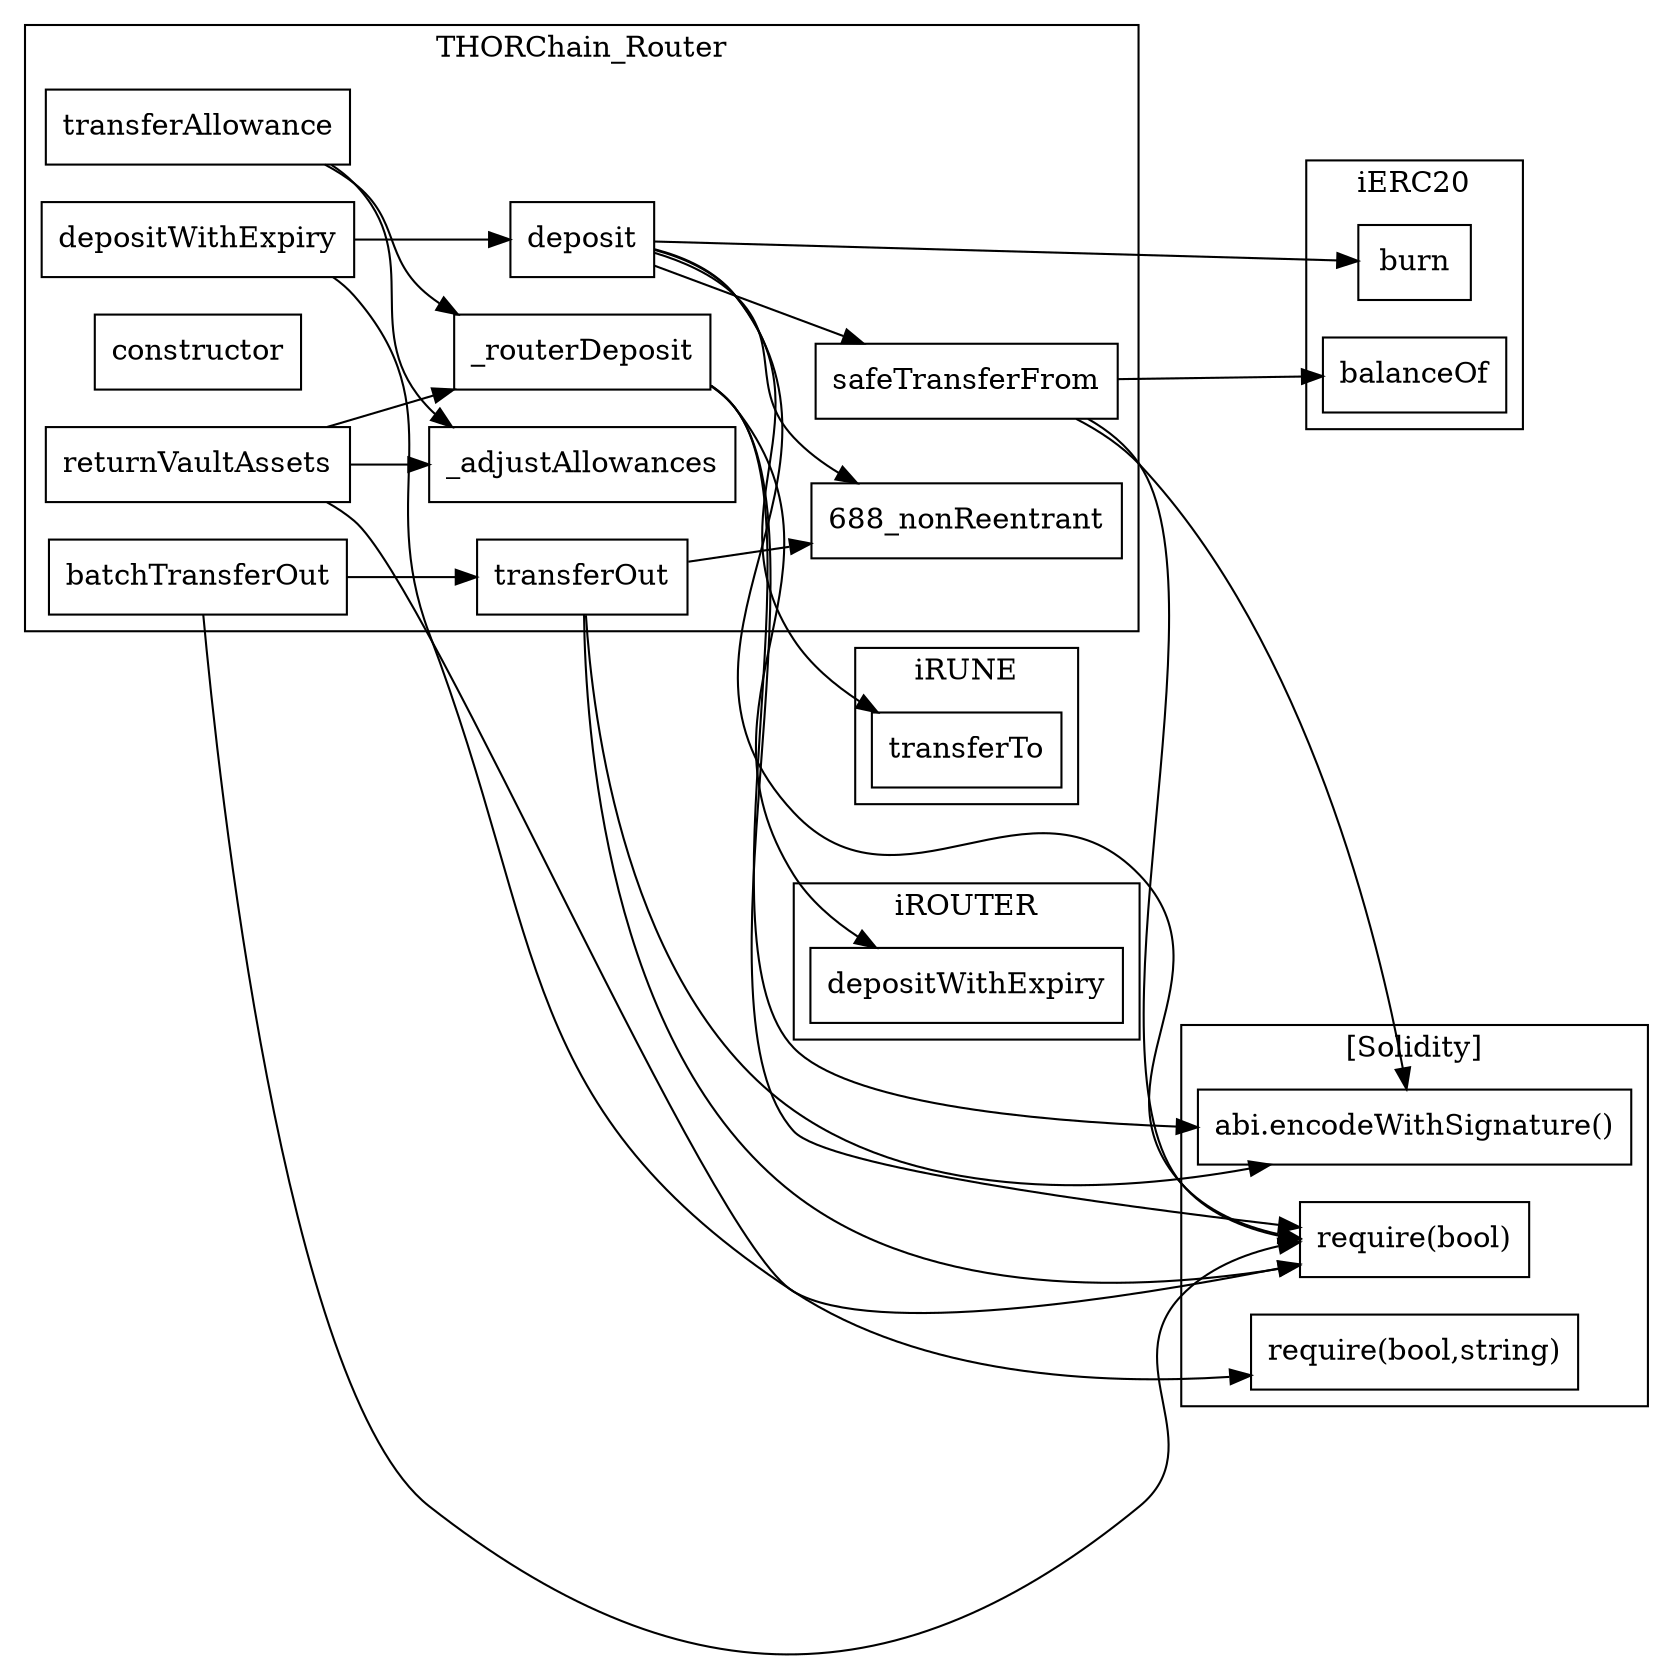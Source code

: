 strict digraph {
rankdir="LR"
node [shape=box]
subgraph cluster_688_THORChain_Router {
label = "THORChain_Router"
"688_deposit" [label="deposit"]
"688__routerDeposit" [label="_routerDeposit"]
"688__adjustAllowances" [label="_adjustAllowances"]
"688_depositWithExpiry" [label="depositWithExpiry"]
"688_transferAllowance" [label="transferAllowance"]
"688_constructor" [label="constructor"]
"688_returnVaultAssets" [label="returnVaultAssets"]
"688_safeTransferFrom" [label="safeTransferFrom"]
"688_batchTransferOut" [label="batchTransferOut"]
"688_transferOut" [label="transferOut"]
"688_deposit" -> "688_safeTransferFrom"
"688_deposit" -> "688_nonReentrant"
"688_batchTransferOut" -> "688_transferOut"
"688_transferAllowance" -> "688__adjustAllowances"
"688_returnVaultAssets" -> "688__routerDeposit"
"688_transferOut" -> "688_nonReentrant"
"688_depositWithExpiry" -> "688_deposit"
"688_transferAllowance" -> "688__routerDeposit"
"688_returnVaultAssets" -> "688__adjustAllowances"
}subgraph cluster_38_iROUTER {
label = "iROUTER"
"38_depositWithExpiry" [label="depositWithExpiry"]
}subgraph cluster_14_iERC20 {
label = "iERC20"
"14_balanceOf" [label="balanceOf"]
"14_burn" [label="burn"]
}subgraph cluster_24_iRUNE {
label = "iRUNE"
"24_transferTo" [label="transferTo"]
}subgraph cluster_solidity {
label = "[Solidity]"
"abi.encodeWithSignature()" 
"require(bool)" 
"require(bool,string)" 
"688_depositWithExpiry" -> "require(bool,string)"
"688_returnVaultAssets" -> "require(bool)"
"688__routerDeposit" -> "require(bool)"
"688_safeTransferFrom" -> "abi.encodeWithSignature()"
"688_deposit" -> "require(bool)"
"688_transferOut" -> "require(bool)"
"688_transferOut" -> "abi.encodeWithSignature()"
"688_safeTransferFrom" -> "require(bool)"
"688__routerDeposit" -> "abi.encodeWithSignature()"
"688_batchTransferOut" -> "require(bool)"
}"688_deposit" -> "24_transferTo"
"688__routerDeposit" -> "38_depositWithExpiry"
"688_deposit" -> "14_burn"
"688_safeTransferFrom" -> "14_balanceOf"
}